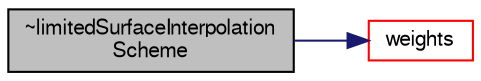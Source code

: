 digraph "~limitedSurfaceInterpolationScheme"
{
  bgcolor="transparent";
  edge [fontname="FreeSans",fontsize="10",labelfontname="FreeSans",labelfontsize="10"];
  node [fontname="FreeSans",fontsize="10",shape=record];
  rankdir="LR";
  Node72 [label="~limitedSurfaceInterpolation\lScheme",height=0.2,width=0.4,color="black", fillcolor="grey75", style="filled", fontcolor="black"];
  Node72 -> Node73 [color="midnightblue",fontsize="10",style="solid",fontname="FreeSans"];
  Node73 [label="weights",height=0.2,width=0.4,color="red",URL="$a23038.html#a6253a004d321473392056448356e0408",tooltip="Return the interpolation weighting factors for the given field,. "];
}
